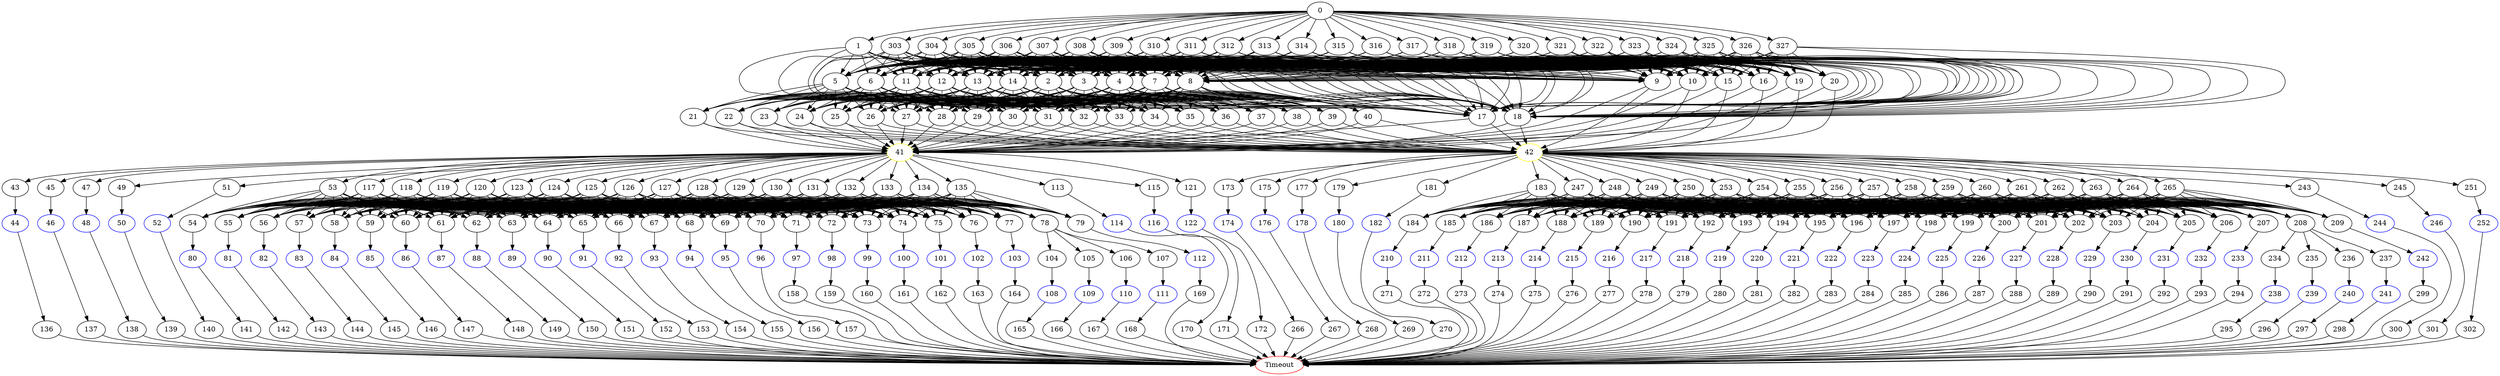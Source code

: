 digraph G {
	0 -> 1;
	0 -> 303;
	0 -> 304;
	0 -> 305;
	0 -> 306;
	0 -> 307;
	0 -> 308;
	0 -> 309;
	0 -> 310;
	0 -> 311;
	0 -> 312;
	0 -> 313;
	0 -> 314;
	0 -> 315;
	0 -> 316;
	0 -> 317;
	0 -> 318;
	0 -> 319;
	0 -> 320;
	0 -> 321;
	0 -> 322;
	0 -> 323;
	0 -> 324;
	0 -> 325;
	0 -> 326;
	0 -> 327;
	1 -> 2;
	1 -> 3;
	1 -> 4;
	1 -> 5;
	1 -> 6;
	1 -> 7;
	1 -> 8;
	1 -> 9;
	1 -> 10;
	1 -> 11;
	1 -> 12;
	1 -> 13;
	1 -> 14;
	1 -> 15;
	1 -> 16;
	1 -> 17;
	1 -> 18;
	1 -> 19;
	1 -> 20;
	2 -> 17;
	2 -> 18;
	2 -> 21;
	2 -> 22;
	2 -> 23;
	2 -> 24;
	2 -> 25;
	2 -> 26;
	2 -> 27;
	2 -> 28;
	2 -> 29;
	2 -> 30;
	2 -> 31;
	2 -> 32;
	2 -> 33;
	2 -> 34;
	2 -> 35;
	2 -> 36;
	2 -> 37;
	2 -> 38;
	2 -> 39;
	2 -> 40;
	3 -> 17;
	3 -> 18;
	3 -> 21;
	3 -> 22;
	3 -> 23;
	3 -> 24;
	3 -> 25;
	3 -> 26;
	3 -> 27;
	3 -> 28;
	3 -> 29;
	3 -> 30;
	3 -> 31;
	3 -> 32;
	3 -> 33;
	3 -> 34;
	3 -> 35;
	3 -> 36;
	3 -> 37;
	3 -> 38;
	3 -> 39;
	3 -> 40;
	4 -> 17;
	4 -> 18;
	4 -> 21;
	4 -> 22;
	4 -> 23;
	4 -> 24;
	4 -> 25;
	4 -> 26;
	4 -> 27;
	4 -> 28;
	4 -> 29;
	4 -> 30;
	4 -> 31;
	4 -> 32;
	4 -> 33;
	4 -> 34;
	4 -> 35;
	4 -> 36;
	4 -> 37;
	4 -> 38;
	4 -> 39;
	4 -> 40;
	5 -> 21;
	5 -> 22;
	5 -> 23;
	5 -> 24;
	5 -> 25;
	5 -> 26;
	5 -> 27;
	5 -> 28;
	5 -> 29;
	5 -> 30;
	5 -> 31;
	5 -> 32;
	5 -> 33;
	5 -> 34;
	5 -> 35;
	5 -> 36;
	5 -> 37;
	5 -> 38;
	5 -> 39;
	5 -> 40;
	6 -> 21;
	6 -> 22;
	6 -> 23;
	6 -> 24;
	6 -> 25;
	6 -> 26;
	6 -> 27;
	6 -> 28;
	6 -> 29;
	6 -> 30;
	6 -> 31;
	6 -> 32;
	6 -> 33;
	6 -> 34;
	6 -> 35;
	6 -> 36;
	6 -> 37;
	6 -> 38;
	6 -> 39;
	6 -> 40;
	7 -> 17;
	7 -> 18;
	7 -> 21;
	7 -> 22;
	7 -> 23;
	7 -> 24;
	7 -> 25;
	7 -> 26;
	7 -> 27;
	7 -> 28;
	7 -> 29;
	7 -> 30;
	7 -> 31;
	7 -> 32;
	7 -> 33;
	7 -> 34;
	7 -> 35;
	7 -> 36;
	7 -> 37;
	7 -> 38;
	7 -> 39;
	7 -> 40;
	8 -> 17;
	8 -> 18;
	8 -> 21;
	8 -> 22;
	8 -> 23;
	8 -> 24;
	8 -> 25;
	8 -> 26;
	8 -> 27;
	8 -> 28;
	8 -> 29;
	8 -> 30;
	8 -> 31;
	8 -> 32;
	8 -> 33;
	8 -> 34;
	8 -> 35;
	8 -> 36;
	8 -> 37;
	8 -> 38;
	8 -> 39;
	8 -> 40;
	9 -> "41";
41 [color=yellow];
	9 -> "42";
42 [color=yellow];
	10 -> "41";
41 [color=yellow];
	10 -> "42";
42 [color=yellow];
	11 -> 21;
	11 -> 22;
	11 -> 23;
	11 -> 24;
	11 -> 25;
	11 -> 26;
	11 -> 27;
	11 -> 28;
	11 -> 29;
	11 -> 30;
	11 -> 31;
	11 -> 32;
	11 -> 33;
	11 -> 34;
	11 -> 35;
	11 -> 36;
	11 -> 37;
	11 -> 38;
	11 -> 39;
	11 -> 40;
	12 -> 21;
	12 -> 22;
	12 -> 23;
	12 -> 24;
	12 -> 25;
	12 -> 26;
	12 -> 27;
	12 -> 28;
	12 -> 29;
	12 -> 30;
	12 -> 31;
	12 -> 32;
	12 -> 33;
	12 -> 34;
	12 -> 35;
	12 -> 36;
	12 -> 37;
	12 -> 38;
	12 -> 39;
	12 -> 40;
	13 -> 21;
	13 -> 22;
	13 -> 23;
	13 -> 24;
	13 -> 25;
	13 -> 26;
	13 -> 27;
	13 -> 28;
	13 -> 29;
	13 -> 30;
	13 -> 31;
	13 -> 32;
	13 -> 33;
	13 -> 34;
	13 -> 35;
	13 -> 36;
	13 -> 37;
	13 -> 38;
	13 -> 39;
	13 -> 40;
	14 -> 21;
	14 -> 22;
	14 -> 23;
	14 -> 24;
	14 -> 25;
	14 -> 26;
	14 -> 27;
	14 -> 28;
	14 -> 29;
	14 -> 30;
	14 -> 31;
	14 -> 32;
	14 -> 33;
	14 -> 34;
	14 -> 35;
	14 -> 36;
	14 -> 37;
	14 -> 38;
	14 -> 39;
	14 -> 40;
	15 -> "41";
41 [color=yellow];
	15 -> "42";
42 [color=yellow];
	16 -> "41";
41 [color=yellow];
	16 -> "42";
42 [color=yellow];
	17 -> "41";
41 [color=yellow];
	17 -> "42";
42 [color=yellow];
	18 -> "41";
41 [color=yellow];
	18 -> "42";
42 [color=yellow];
	19 -> "41";
41 [color=yellow];
	19 -> "42";
42 [color=yellow];
	20 -> "41";
41 [color=yellow];
	20 -> "42";
42 [color=yellow];
	21 -> "41";
41 [color=yellow];
	21 -> "42";
42 [color=yellow];
	22 -> "41";
41 [color=yellow];
	22 -> "42";
42 [color=yellow];
	23 -> "41";
41 [color=yellow];
	23 -> "42";
42 [color=yellow];
	24 -> "41";
41 [color=yellow];
	24 -> "42";
42 [color=yellow];
	25 -> "41";
41 [color=yellow];
	25 -> "42";
42 [color=yellow];
	26 -> "41";
41 [color=yellow];
	26 -> "42";
42 [color=yellow];
	27 -> "41";
41 [color=yellow];
	27 -> "42";
42 [color=yellow];
	28 -> "41";
41 [color=yellow];
	28 -> "42";
42 [color=yellow];
	29 -> "41";
41 [color=yellow];
	29 -> "42";
42 [color=yellow];
	30 -> "41";
41 [color=yellow];
	30 -> "42";
42 [color=yellow];
	31 -> "41";
41 [color=yellow];
	31 -> "42";
42 [color=yellow];
	32 -> "41";
41 [color=yellow];
	32 -> "42";
42 [color=yellow];
	33 -> "41";
41 [color=yellow];
	33 -> "42";
42 [color=yellow];
	34 -> "41";
41 [color=yellow];
	34 -> "42";
42 [color=yellow];
	35 -> "41";
41 [color=yellow];
	35 -> "42";
42 [color=yellow];
	36 -> "41";
41 [color=yellow];
	36 -> "42";
42 [color=yellow];
	37 -> "41";
41 [color=yellow];
	37 -> "42";
42 [color=yellow];
	38 -> "41";
41 [color=yellow];
	38 -> "42";
42 [color=yellow];
	39 -> "41";
41 [color=yellow];
	39 -> "42";
42 [color=yellow];
	40 -> "41";
41 [color=yellow];
	40 -> "42";
42 [color=yellow];
	41 -> 43;
	41 -> 45;
	41 -> 47;
	41 -> 49;
	41 -> 51;
	41 -> 53;
	41 -> 113;
	41 -> 115;
	41 -> 117;
	41 -> 118;
	41 -> 119;
	41 -> 120;
	41 -> 121;
	41 -> 123;
	41 -> 124;
	41 -> 125;
	41 -> 126;
	41 -> 127;
	41 -> 128;
	41 -> 129;
	41 -> 130;
	41 -> 131;
	41 -> 132;
	41 -> 133;
	41 -> 134;
	41 -> 135;
	42 -> 173;
	42 -> 175;
	42 -> 177;
	42 -> 179;
	42 -> 181;
	42 -> 183;
	42 -> 243;
	42 -> 245;
	42 -> 247;
	42 -> 248;
	42 -> 249;
	42 -> 250;
	42 -> 251;
	42 -> 253;
	42 -> 254;
	42 -> 255;
	42 -> 256;
	42 -> 257;
	42 -> 258;
	42 -> 259;
	42 -> 260;
	42 -> 261;
	42 -> 262;
	42 -> 263;
	42 -> 264;
	42 -> 265;
	43 -> "44";
44 [color=blue];
	44 -> 136;
	45 -> "46";
46 [color=blue];
	46 -> 137;
	47 -> "48";
48 [color=blue];
	48 -> 138;
	49 -> "50";
50 [color=blue];
	50 -> 139;
	51 -> "52";
52 [color=blue];
	52 -> 140;
	53 -> 54;
	53 -> 55;
	53 -> 56;
	53 -> 57;
	53 -> 58;
	53 -> 59;
	53 -> 60;
	53 -> 61;
	53 -> 62;
	53 -> 63;
	53 -> 64;
	53 -> 65;
	53 -> 66;
	53 -> 67;
	53 -> 68;
	53 -> 69;
	53 -> 70;
	53 -> 71;
	53 -> 72;
	53 -> 73;
	53 -> 74;
	53 -> 75;
	53 -> 76;
	53 -> 77;
	53 -> 78;
	53 -> 79;
	54 -> "80";
80 [color=blue];
	55 -> "81";
81 [color=blue];
	56 -> "82";
82 [color=blue];
	57 -> "83";
83 [color=blue];
	58 -> "84";
84 [color=blue];
	59 -> "85";
85 [color=blue];
	60 -> "86";
86 [color=blue];
	61 -> "87";
87 [color=blue];
	62 -> "88";
88 [color=blue];
	63 -> "89";
89 [color=blue];
	64 -> "90";
90 [color=blue];
	65 -> "91";
91 [color=blue];
	66 -> "92";
92 [color=blue];
	67 -> "93";
93 [color=blue];
	68 -> "94";
94 [color=blue];
	69 -> "95";
95 [color=blue];
	70 -> "96";
96 [color=blue];
	71 -> "97";
97 [color=blue];
	72 -> "98";
98 [color=blue];
	73 -> "99";
99 [color=blue];
	74 -> "100";
100 [color=blue];
	75 -> "101";
101 [color=blue];
	76 -> "102";
102 [color=blue];
	77 -> "103";
103 [color=blue];
	78 -> 104;
	78 -> 105;
	78 -> 106;
	78 -> 107;
	79 -> "112";
112 [color=blue];
	80 -> 141;
	81 -> 142;
	82 -> 143;
	83 -> 144;
	84 -> 145;
	85 -> 146;
	86 -> 147;
	87 -> 148;
	88 -> 149;
	89 -> 150;
	90 -> 151;
	91 -> 152;
	92 -> 153;
	93 -> 154;
	94 -> 155;
	95 -> 156;
	96 -> 157;
	97 -> 158;
	98 -> 159;
	99 -> 160;
	100 -> 161;
	101 -> 162;
	102 -> 163;
	103 -> 164;
	104 -> "108";
108 [color=blue];
	105 -> "109";
109 [color=blue];
	106 -> "110";
110 [color=blue];
	107 -> "111";
111 [color=blue];
	108 -> 165;
	109 -> 166;
	110 -> 167;
	111 -> 168;
	112 -> 169;
	113 -> "114";
114 [color=blue];
	114 -> 170;
	115 -> "116";
116 [color=blue];
	116 -> 171;
	117 -> 54;
	117 -> 55;
	117 -> 56;
	117 -> 57;
	117 -> 58;
	117 -> 59;
	117 -> 60;
	117 -> 61;
	117 -> 62;
	117 -> 63;
	117 -> 64;
	117 -> 65;
	117 -> 66;
	117 -> 67;
	117 -> 68;
	117 -> 69;
	117 -> 70;
	117 -> 71;
	117 -> 72;
	117 -> 73;
	117 -> 74;
	117 -> 75;
	117 -> 76;
	117 -> 77;
	117 -> 78;
	117 -> 79;
	118 -> 54;
	118 -> 55;
	118 -> 56;
	118 -> 57;
	118 -> 58;
	118 -> 59;
	118 -> 60;
	118 -> 61;
	118 -> 62;
	118 -> 63;
	118 -> 64;
	118 -> 65;
	118 -> 66;
	118 -> 67;
	118 -> 68;
	118 -> 69;
	118 -> 70;
	118 -> 71;
	118 -> 72;
	118 -> 73;
	118 -> 74;
	118 -> 75;
	118 -> 76;
	118 -> 77;
	118 -> 78;
	118 -> 79;
	119 -> 54;
	119 -> 55;
	119 -> 56;
	119 -> 57;
	119 -> 58;
	119 -> 59;
	119 -> 60;
	119 -> 61;
	119 -> 62;
	119 -> 63;
	119 -> 64;
	119 -> 65;
	119 -> 66;
	119 -> 67;
	119 -> 68;
	119 -> 69;
	119 -> 70;
	119 -> 71;
	119 -> 72;
	119 -> 73;
	119 -> 74;
	119 -> 75;
	119 -> 76;
	119 -> 77;
	119 -> 78;
	119 -> 79;
	120 -> 54;
	120 -> 55;
	120 -> 56;
	120 -> 57;
	120 -> 58;
	120 -> 59;
	120 -> 60;
	120 -> 61;
	120 -> 62;
	120 -> 63;
	120 -> 64;
	120 -> 65;
	120 -> 66;
	120 -> 67;
	120 -> 68;
	120 -> 69;
	120 -> 70;
	120 -> 71;
	120 -> 72;
	120 -> 73;
	120 -> 74;
	120 -> 75;
	120 -> 76;
	120 -> 77;
	120 -> 78;
	120 -> 79;
	121 -> "122";
122 [color=blue];
	122 -> 172;
	123 -> 54;
	123 -> 55;
	123 -> 56;
	123 -> 57;
	123 -> 58;
	123 -> 59;
	123 -> 60;
	123 -> 61;
	123 -> 62;
	123 -> 63;
	123 -> 64;
	123 -> 65;
	123 -> 66;
	123 -> 67;
	123 -> 68;
	123 -> 69;
	123 -> 70;
	123 -> 71;
	123 -> 72;
	123 -> 73;
	123 -> 74;
	123 -> 75;
	123 -> 76;
	123 -> 77;
	123 -> 78;
	123 -> 79;
	124 -> 54;
	124 -> 55;
	124 -> 56;
	124 -> 57;
	124 -> 58;
	124 -> 59;
	124 -> 60;
	124 -> 61;
	124 -> 62;
	124 -> 63;
	124 -> 64;
	124 -> 65;
	124 -> 66;
	124 -> 67;
	124 -> 68;
	124 -> 69;
	124 -> 70;
	124 -> 71;
	124 -> 72;
	124 -> 73;
	124 -> 74;
	124 -> 75;
	124 -> 76;
	124 -> 77;
	124 -> 78;
	124 -> 79;
	125 -> 54;
	125 -> 55;
	125 -> 56;
	125 -> 57;
	125 -> 58;
	125 -> 59;
	125 -> 60;
	125 -> 61;
	125 -> 62;
	125 -> 63;
	125 -> 64;
	125 -> 65;
	125 -> 66;
	125 -> 67;
	125 -> 68;
	125 -> 69;
	125 -> 70;
	125 -> 71;
	125 -> 72;
	125 -> 73;
	125 -> 74;
	125 -> 75;
	125 -> 76;
	125 -> 77;
	125 -> 78;
	125 -> 79;
	126 -> 54;
	126 -> 55;
	126 -> 56;
	126 -> 57;
	126 -> 58;
	126 -> 59;
	126 -> 60;
	126 -> 61;
	126 -> 62;
	126 -> 63;
	126 -> 64;
	126 -> 65;
	126 -> 66;
	126 -> 67;
	126 -> 68;
	126 -> 69;
	126 -> 70;
	126 -> 71;
	126 -> 72;
	126 -> 73;
	126 -> 74;
	126 -> 75;
	126 -> 76;
	126 -> 77;
	126 -> 78;
	126 -> 79;
	127 -> 54;
	127 -> 55;
	127 -> 56;
	127 -> 57;
	127 -> 58;
	127 -> 59;
	127 -> 60;
	127 -> 61;
	127 -> 62;
	127 -> 63;
	127 -> 64;
	127 -> 65;
	127 -> 66;
	127 -> 67;
	127 -> 68;
	127 -> 69;
	127 -> 70;
	127 -> 71;
	127 -> 72;
	127 -> 73;
	127 -> 74;
	127 -> 75;
	127 -> 76;
	127 -> 77;
	127 -> 78;
	127 -> 79;
	128 -> 54;
	128 -> 55;
	128 -> 56;
	128 -> 57;
	128 -> 58;
	128 -> 59;
	128 -> 60;
	128 -> 61;
	128 -> 62;
	128 -> 63;
	128 -> 64;
	128 -> 65;
	128 -> 66;
	128 -> 67;
	128 -> 68;
	128 -> 69;
	128 -> 70;
	128 -> 71;
	128 -> 72;
	128 -> 73;
	128 -> 74;
	128 -> 75;
	128 -> 76;
	128 -> 77;
	128 -> 78;
	128 -> 79;
	129 -> 54;
	129 -> 55;
	129 -> 56;
	129 -> 57;
	129 -> 58;
	129 -> 59;
	129 -> 60;
	129 -> 61;
	129 -> 62;
	129 -> 63;
	129 -> 64;
	129 -> 65;
	129 -> 66;
	129 -> 67;
	129 -> 68;
	129 -> 69;
	129 -> 70;
	129 -> 71;
	129 -> 72;
	129 -> 73;
	129 -> 74;
	129 -> 75;
	129 -> 76;
	129 -> 77;
	129 -> 78;
	129 -> 79;
	130 -> 54;
	130 -> 55;
	130 -> 56;
	130 -> 57;
	130 -> 58;
	130 -> 59;
	130 -> 60;
	130 -> 61;
	130 -> 62;
	130 -> 63;
	130 -> 64;
	130 -> 65;
	130 -> 66;
	130 -> 67;
	130 -> 68;
	130 -> 69;
	130 -> 70;
	130 -> 71;
	130 -> 72;
	130 -> 73;
	130 -> 74;
	130 -> 75;
	130 -> 76;
	130 -> 77;
	130 -> 78;
	130 -> 79;
	131 -> 54;
	131 -> 55;
	131 -> 56;
	131 -> 57;
	131 -> 58;
	131 -> 59;
	131 -> 60;
	131 -> 61;
	131 -> 62;
	131 -> 63;
	131 -> 64;
	131 -> 65;
	131 -> 66;
	131 -> 67;
	131 -> 68;
	131 -> 69;
	131 -> 70;
	131 -> 71;
	131 -> 72;
	131 -> 73;
	131 -> 74;
	131 -> 75;
	131 -> 76;
	131 -> 77;
	131 -> 78;
	131 -> 79;
	132 -> 54;
	132 -> 55;
	132 -> 56;
	132 -> 57;
	132 -> 58;
	132 -> 59;
	132 -> 60;
	132 -> 61;
	132 -> 62;
	132 -> 63;
	132 -> 64;
	132 -> 65;
	132 -> 66;
	132 -> 67;
	132 -> 68;
	132 -> 69;
	132 -> 70;
	132 -> 71;
	132 -> 72;
	132 -> 73;
	132 -> 74;
	132 -> 75;
	132 -> 76;
	132 -> 77;
	132 -> 78;
	132 -> 79;
	133 -> 54;
	133 -> 55;
	133 -> 56;
	133 -> 57;
	133 -> 58;
	133 -> 59;
	133 -> 60;
	133 -> 61;
	133 -> 62;
	133 -> 63;
	133 -> 64;
	133 -> 65;
	133 -> 66;
	133 -> 67;
	133 -> 68;
	133 -> 69;
	133 -> 70;
	133 -> 71;
	133 -> 72;
	133 -> 73;
	133 -> 74;
	133 -> 75;
	133 -> 76;
	133 -> 77;
	133 -> 78;
	133 -> 79;
	134 -> 54;
	134 -> 55;
	134 -> 56;
	134 -> 57;
	134 -> 58;
	134 -> 59;
	134 -> 60;
	134 -> 61;
	134 -> 62;
	134 -> 63;
	134 -> 64;
	134 -> 65;
	134 -> 66;
	134 -> 67;
	134 -> 68;
	134 -> 69;
	134 -> 70;
	134 -> 71;
	134 -> 72;
	134 -> 73;
	134 -> 74;
	134 -> 75;
	134 -> 76;
	134 -> 77;
	134 -> 78;
	134 -> 79;
	135 -> 54;
	135 -> 55;
	135 -> 56;
	135 -> 57;
	135 -> 58;
	135 -> 59;
	135 -> 60;
	135 -> 61;
	135 -> 62;
	135 -> 63;
	135 -> 64;
	135 -> 65;
	135 -> 66;
	135 -> 67;
	135 -> 68;
	135 -> 69;
	135 -> 70;
	135 -> 71;
	135 -> 72;
	135 -> 73;
	135 -> 74;
	135 -> 75;
	135 -> 76;
	135 -> 77;
	135 -> 78;
	135 -> 79;
	136 -> "Timeout";
Timeout [color=red];
	137 -> "Timeout";
Timeout [color=red];
	138 -> "Timeout";
Timeout [color=red];
	139 -> "Timeout";
Timeout [color=red];
	140 -> "Timeout";
Timeout [color=red];
	141 -> "Timeout";
Timeout [color=red];
	142 -> "Timeout";
Timeout [color=red];
	143 -> "Timeout";
Timeout [color=red];
	144 -> "Timeout";
Timeout [color=red];
	145 -> "Timeout";
Timeout [color=red];
	146 -> "Timeout";
Timeout [color=red];
	147 -> "Timeout";
Timeout [color=red];
	148 -> "Timeout";
Timeout [color=red];
	149 -> "Timeout";
Timeout [color=red];
	150 -> "Timeout";
Timeout [color=red];
	151 -> "Timeout";
Timeout [color=red];
	152 -> "Timeout";
Timeout [color=red];
	153 -> "Timeout";
Timeout [color=red];
	154 -> "Timeout";
Timeout [color=red];
	155 -> "Timeout";
Timeout [color=red];
	156 -> "Timeout";
Timeout [color=red];
	157 -> "Timeout";
Timeout [color=red];
	158 -> "Timeout";
Timeout [color=red];
	159 -> "Timeout";
Timeout [color=red];
	160 -> "Timeout";
Timeout [color=red];
	161 -> "Timeout";
Timeout [color=red];
	162 -> "Timeout";
Timeout [color=red];
	163 -> "Timeout";
Timeout [color=red];
	164 -> "Timeout";
Timeout [color=red];
	165 -> "Timeout";
Timeout [color=red];
	166 -> "Timeout";
Timeout [color=red];
	167 -> "Timeout";
Timeout [color=red];
	168 -> "Timeout";
Timeout [color=red];
	169 -> "Timeout";
Timeout [color=red];
	170 -> "Timeout";
Timeout [color=red];
	171 -> "Timeout";
Timeout [color=red];
	172 -> "Timeout";
Timeout [color=red];
	173 -> "174";
174 [color=blue];
	174 -> 266;
	175 -> "176";
176 [color=blue];
	176 -> 267;
	177 -> "178";
178 [color=blue];
	178 -> 268;
	179 -> "180";
180 [color=blue];
	180 -> 269;
	181 -> "182";
182 [color=blue];
	182 -> 270;
	183 -> 184;
	183 -> 185;
	183 -> 186;
	183 -> 187;
	183 -> 188;
	183 -> 189;
	183 -> 190;
	183 -> 191;
	183 -> 192;
	183 -> 193;
	183 -> 194;
	183 -> 195;
	183 -> 196;
	183 -> 197;
	183 -> 198;
	183 -> 199;
	183 -> 200;
	183 -> 201;
	183 -> 202;
	183 -> 203;
	183 -> 204;
	183 -> 205;
	183 -> 206;
	183 -> 207;
	183 -> 208;
	183 -> 209;
	184 -> "210";
210 [color=blue];
	185 -> "211";
211 [color=blue];
	186 -> "212";
212 [color=blue];
	187 -> "213";
213 [color=blue];
	188 -> "214";
214 [color=blue];
	189 -> "215";
215 [color=blue];
	190 -> "216";
216 [color=blue];
	191 -> "217";
217 [color=blue];
	192 -> "218";
218 [color=blue];
	193 -> "219";
219 [color=blue];
	194 -> "220";
220 [color=blue];
	195 -> "221";
221 [color=blue];
	196 -> "222";
222 [color=blue];
	197 -> "223";
223 [color=blue];
	198 -> "224";
224 [color=blue];
	199 -> "225";
225 [color=blue];
	200 -> "226";
226 [color=blue];
	201 -> "227";
227 [color=blue];
	202 -> "228";
228 [color=blue];
	203 -> "229";
229 [color=blue];
	204 -> "230";
230 [color=blue];
	205 -> "231";
231 [color=blue];
	206 -> "232";
232 [color=blue];
	207 -> "233";
233 [color=blue];
	208 -> 234;
	208 -> 235;
	208 -> 236;
	208 -> 237;
	209 -> "242";
242 [color=blue];
	210 -> 271;
	211 -> 272;
	212 -> 273;
	213 -> 274;
	214 -> 275;
	215 -> 276;
	216 -> 277;
	217 -> 278;
	218 -> 279;
	219 -> 280;
	220 -> 281;
	221 -> 282;
	222 -> 283;
	223 -> 284;
	224 -> 285;
	225 -> 286;
	226 -> 287;
	227 -> 288;
	228 -> 289;
	229 -> 290;
	230 -> 291;
	231 -> 292;
	232 -> 293;
	233 -> 294;
	234 -> "238";
238 [color=blue];
	235 -> "239";
239 [color=blue];
	236 -> "240";
240 [color=blue];
	237 -> "241";
241 [color=blue];
	238 -> 295;
	239 -> 296;
	240 -> 297;
	241 -> 298;
	242 -> 299;
	243 -> "244";
244 [color=blue];
	244 -> 300;
	245 -> "246";
246 [color=blue];
	246 -> 301;
	247 -> 184;
	247 -> 185;
	247 -> 186;
	247 -> 187;
	247 -> 188;
	247 -> 189;
	247 -> 190;
	247 -> 191;
	247 -> 192;
	247 -> 193;
	247 -> 194;
	247 -> 195;
	247 -> 196;
	247 -> 197;
	247 -> 198;
	247 -> 199;
	247 -> 200;
	247 -> 201;
	247 -> 202;
	247 -> 203;
	247 -> 204;
	247 -> 205;
	247 -> 206;
	247 -> 207;
	247 -> 208;
	247 -> 209;
	248 -> 184;
	248 -> 185;
	248 -> 186;
	248 -> 187;
	248 -> 188;
	248 -> 189;
	248 -> 190;
	248 -> 191;
	248 -> 192;
	248 -> 193;
	248 -> 194;
	248 -> 195;
	248 -> 196;
	248 -> 197;
	248 -> 198;
	248 -> 199;
	248 -> 200;
	248 -> 201;
	248 -> 202;
	248 -> 203;
	248 -> 204;
	248 -> 205;
	248 -> 206;
	248 -> 207;
	248 -> 208;
	248 -> 209;
	249 -> 184;
	249 -> 185;
	249 -> 186;
	249 -> 187;
	249 -> 188;
	249 -> 189;
	249 -> 190;
	249 -> 191;
	249 -> 192;
	249 -> 193;
	249 -> 194;
	249 -> 195;
	249 -> 196;
	249 -> 197;
	249 -> 198;
	249 -> 199;
	249 -> 200;
	249 -> 201;
	249 -> 202;
	249 -> 203;
	249 -> 204;
	249 -> 205;
	249 -> 206;
	249 -> 207;
	249 -> 208;
	249 -> 209;
	250 -> 184;
	250 -> 185;
	250 -> 186;
	250 -> 187;
	250 -> 188;
	250 -> 189;
	250 -> 190;
	250 -> 191;
	250 -> 192;
	250 -> 193;
	250 -> 194;
	250 -> 195;
	250 -> 196;
	250 -> 197;
	250 -> 198;
	250 -> 199;
	250 -> 200;
	250 -> 201;
	250 -> 202;
	250 -> 203;
	250 -> 204;
	250 -> 205;
	250 -> 206;
	250 -> 207;
	250 -> 208;
	250 -> 209;
	251 -> "252";
252 [color=blue];
	252 -> 302;
	253 -> 184;
	253 -> 185;
	253 -> 186;
	253 -> 187;
	253 -> 188;
	253 -> 189;
	253 -> 190;
	253 -> 191;
	253 -> 192;
	253 -> 193;
	253 -> 194;
	253 -> 195;
	253 -> 196;
	253 -> 197;
	253 -> 198;
	253 -> 199;
	253 -> 200;
	253 -> 201;
	253 -> 202;
	253 -> 203;
	253 -> 204;
	253 -> 205;
	253 -> 206;
	253 -> 207;
	253 -> 208;
	253 -> 209;
	254 -> 184;
	254 -> 185;
	254 -> 186;
	254 -> 187;
	254 -> 188;
	254 -> 189;
	254 -> 190;
	254 -> 191;
	254 -> 192;
	254 -> 193;
	254 -> 194;
	254 -> 195;
	254 -> 196;
	254 -> 197;
	254 -> 198;
	254 -> 199;
	254 -> 200;
	254 -> 201;
	254 -> 202;
	254 -> 203;
	254 -> 204;
	254 -> 205;
	254 -> 206;
	254 -> 207;
	254 -> 208;
	254 -> 209;
	255 -> 184;
	255 -> 185;
	255 -> 186;
	255 -> 187;
	255 -> 188;
	255 -> 189;
	255 -> 190;
	255 -> 191;
	255 -> 192;
	255 -> 193;
	255 -> 194;
	255 -> 195;
	255 -> 196;
	255 -> 197;
	255 -> 198;
	255 -> 199;
	255 -> 200;
	255 -> 201;
	255 -> 202;
	255 -> 203;
	255 -> 204;
	255 -> 205;
	255 -> 206;
	255 -> 207;
	255 -> 208;
	255 -> 209;
	256 -> 184;
	256 -> 185;
	256 -> 186;
	256 -> 187;
	256 -> 188;
	256 -> 189;
	256 -> 190;
	256 -> 191;
	256 -> 192;
	256 -> 193;
	256 -> 194;
	256 -> 195;
	256 -> 196;
	256 -> 197;
	256 -> 198;
	256 -> 199;
	256 -> 200;
	256 -> 201;
	256 -> 202;
	256 -> 203;
	256 -> 204;
	256 -> 205;
	256 -> 206;
	256 -> 207;
	256 -> 208;
	256 -> 209;
	257 -> 184;
	257 -> 185;
	257 -> 186;
	257 -> 187;
	257 -> 188;
	257 -> 189;
	257 -> 190;
	257 -> 191;
	257 -> 192;
	257 -> 193;
	257 -> 194;
	257 -> 195;
	257 -> 196;
	257 -> 197;
	257 -> 198;
	257 -> 199;
	257 -> 200;
	257 -> 201;
	257 -> 202;
	257 -> 203;
	257 -> 204;
	257 -> 205;
	257 -> 206;
	257 -> 207;
	257 -> 208;
	257 -> 209;
	258 -> 184;
	258 -> 185;
	258 -> 186;
	258 -> 187;
	258 -> 188;
	258 -> 189;
	258 -> 190;
	258 -> 191;
	258 -> 192;
	258 -> 193;
	258 -> 194;
	258 -> 195;
	258 -> 196;
	258 -> 197;
	258 -> 198;
	258 -> 199;
	258 -> 200;
	258 -> 201;
	258 -> 202;
	258 -> 203;
	258 -> 204;
	258 -> 205;
	258 -> 206;
	258 -> 207;
	258 -> 208;
	258 -> 209;
	259 -> 184;
	259 -> 185;
	259 -> 186;
	259 -> 187;
	259 -> 188;
	259 -> 189;
	259 -> 190;
	259 -> 191;
	259 -> 192;
	259 -> 193;
	259 -> 194;
	259 -> 195;
	259 -> 196;
	259 -> 197;
	259 -> 198;
	259 -> 199;
	259 -> 200;
	259 -> 201;
	259 -> 202;
	259 -> 203;
	259 -> 204;
	259 -> 205;
	259 -> 206;
	259 -> 207;
	259 -> 208;
	259 -> 209;
	260 -> 184;
	260 -> 185;
	260 -> 186;
	260 -> 187;
	260 -> 188;
	260 -> 189;
	260 -> 190;
	260 -> 191;
	260 -> 192;
	260 -> 193;
	260 -> 194;
	260 -> 195;
	260 -> 196;
	260 -> 197;
	260 -> 198;
	260 -> 199;
	260 -> 200;
	260 -> 201;
	260 -> 202;
	260 -> 203;
	260 -> 204;
	260 -> 205;
	260 -> 206;
	260 -> 207;
	260 -> 208;
	260 -> 209;
	261 -> 184;
	261 -> 185;
	261 -> 186;
	261 -> 187;
	261 -> 188;
	261 -> 189;
	261 -> 190;
	261 -> 191;
	261 -> 192;
	261 -> 193;
	261 -> 194;
	261 -> 195;
	261 -> 196;
	261 -> 197;
	261 -> 198;
	261 -> 199;
	261 -> 200;
	261 -> 201;
	261 -> 202;
	261 -> 203;
	261 -> 204;
	261 -> 205;
	261 -> 206;
	261 -> 207;
	261 -> 208;
	261 -> 209;
	262 -> 184;
	262 -> 185;
	262 -> 186;
	262 -> 187;
	262 -> 188;
	262 -> 189;
	262 -> 190;
	262 -> 191;
	262 -> 192;
	262 -> 193;
	262 -> 194;
	262 -> 195;
	262 -> 196;
	262 -> 197;
	262 -> 198;
	262 -> 199;
	262 -> 200;
	262 -> 201;
	262 -> 202;
	262 -> 203;
	262 -> 204;
	262 -> 205;
	262 -> 206;
	262 -> 207;
	262 -> 208;
	262 -> 209;
	263 -> 184;
	263 -> 185;
	263 -> 186;
	263 -> 187;
	263 -> 188;
	263 -> 189;
	263 -> 190;
	263 -> 191;
	263 -> 192;
	263 -> 193;
	263 -> 194;
	263 -> 195;
	263 -> 196;
	263 -> 197;
	263 -> 198;
	263 -> 199;
	263 -> 200;
	263 -> 201;
	263 -> 202;
	263 -> 203;
	263 -> 204;
	263 -> 205;
	263 -> 206;
	263 -> 207;
	263 -> 208;
	263 -> 209;
	264 -> 184;
	264 -> 185;
	264 -> 186;
	264 -> 187;
	264 -> 188;
	264 -> 189;
	264 -> 190;
	264 -> 191;
	264 -> 192;
	264 -> 193;
	264 -> 194;
	264 -> 195;
	264 -> 196;
	264 -> 197;
	264 -> 198;
	264 -> 199;
	264 -> 200;
	264 -> 201;
	264 -> 202;
	264 -> 203;
	264 -> 204;
	264 -> 205;
	264 -> 206;
	264 -> 207;
	264 -> 208;
	264 -> 209;
	265 -> 184;
	265 -> 185;
	265 -> 186;
	265 -> 187;
	265 -> 188;
	265 -> 189;
	265 -> 190;
	265 -> 191;
	265 -> 192;
	265 -> 193;
	265 -> 194;
	265 -> 195;
	265 -> 196;
	265 -> 197;
	265 -> 198;
	265 -> 199;
	265 -> 200;
	265 -> 201;
	265 -> 202;
	265 -> 203;
	265 -> 204;
	265 -> 205;
	265 -> 206;
	265 -> 207;
	265 -> 208;
	265 -> 209;
	266 -> "Timeout";
Timeout [color=red];
	267 -> "Timeout";
Timeout [color=red];
	268 -> "Timeout";
Timeout [color=red];
	269 -> "Timeout";
Timeout [color=red];
	270 -> "Timeout";
Timeout [color=red];
	271 -> "Timeout";
Timeout [color=red];
	272 -> "Timeout";
Timeout [color=red];
	273 -> "Timeout";
Timeout [color=red];
	274 -> "Timeout";
Timeout [color=red];
	275 -> "Timeout";
Timeout [color=red];
	276 -> "Timeout";
Timeout [color=red];
	277 -> "Timeout";
Timeout [color=red];
	278 -> "Timeout";
Timeout [color=red];
	279 -> "Timeout";
Timeout [color=red];
	280 -> "Timeout";
Timeout [color=red];
	281 -> "Timeout";
Timeout [color=red];
	282 -> "Timeout";
Timeout [color=red];
	283 -> "Timeout";
Timeout [color=red];
	284 -> "Timeout";
Timeout [color=red];
	285 -> "Timeout";
Timeout [color=red];
	286 -> "Timeout";
Timeout [color=red];
	287 -> "Timeout";
Timeout [color=red];
	288 -> "Timeout";
Timeout [color=red];
	289 -> "Timeout";
Timeout [color=red];
	290 -> "Timeout";
Timeout [color=red];
	291 -> "Timeout";
Timeout [color=red];
	292 -> "Timeout";
Timeout [color=red];
	293 -> "Timeout";
Timeout [color=red];
	294 -> "Timeout";
Timeout [color=red];
	295 -> "Timeout";
Timeout [color=red];
	296 -> "Timeout";
Timeout [color=red];
	297 -> "Timeout";
Timeout [color=red];
	298 -> "Timeout";
Timeout [color=red];
	299 -> "Timeout";
Timeout [color=red];
	300 -> "Timeout";
Timeout [color=red];
	301 -> "Timeout";
Timeout [color=red];
	302 -> "Timeout";
Timeout [color=red];
	303 -> 2;
	303 -> 3;
	303 -> 4;
	303 -> 5;
	303 -> 6;
	303 -> 7;
	303 -> 8;
	303 -> 9;
	303 -> 10;
	303 -> 11;
	303 -> 12;
	303 -> 13;
	303 -> 14;
	303 -> 15;
	303 -> 16;
	303 -> 17;
	303 -> 18;
	303 -> 19;
	303 -> 20;
	304 -> 2;
	304 -> 3;
	304 -> 4;
	304 -> 5;
	304 -> 6;
	304 -> 7;
	304 -> 8;
	304 -> 9;
	304 -> 10;
	304 -> 11;
	304 -> 12;
	304 -> 13;
	304 -> 14;
	304 -> 15;
	304 -> 16;
	304 -> 17;
	304 -> 18;
	304 -> 19;
	304 -> 20;
	305 -> 2;
	305 -> 3;
	305 -> 4;
	305 -> 5;
	305 -> 6;
	305 -> 7;
	305 -> 8;
	305 -> 9;
	305 -> 10;
	305 -> 11;
	305 -> 12;
	305 -> 13;
	305 -> 14;
	305 -> 15;
	305 -> 16;
	305 -> 17;
	305 -> 18;
	305 -> 19;
	305 -> 20;
	306 -> 2;
	306 -> 3;
	306 -> 4;
	306 -> 5;
	306 -> 6;
	306 -> 7;
	306 -> 8;
	306 -> 9;
	306 -> 10;
	306 -> 11;
	306 -> 12;
	306 -> 13;
	306 -> 14;
	306 -> 15;
	306 -> 16;
	306 -> 17;
	306 -> 18;
	306 -> 19;
	306 -> 20;
	307 -> 2;
	307 -> 3;
	307 -> 4;
	307 -> 5;
	307 -> 6;
	307 -> 7;
	307 -> 8;
	307 -> 9;
	307 -> 10;
	307 -> 11;
	307 -> 12;
	307 -> 13;
	307 -> 14;
	307 -> 15;
	307 -> 16;
	307 -> 17;
	307 -> 18;
	307 -> 19;
	307 -> 20;
	308 -> 2;
	308 -> 3;
	308 -> 4;
	308 -> 5;
	308 -> 6;
	308 -> 7;
	308 -> 8;
	308 -> 9;
	308 -> 10;
	308 -> 11;
	308 -> 12;
	308 -> 13;
	308 -> 14;
	308 -> 15;
	308 -> 16;
	308 -> 17;
	308 -> 18;
	308 -> 19;
	308 -> 20;
	309 -> 2;
	309 -> 3;
	309 -> 4;
	309 -> 5;
	309 -> 6;
	309 -> 7;
	309 -> 8;
	309 -> 9;
	309 -> 10;
	309 -> 11;
	309 -> 12;
	309 -> 13;
	309 -> 14;
	309 -> 15;
	309 -> 16;
	309 -> 17;
	309 -> 18;
	309 -> 19;
	309 -> 20;
	310 -> 2;
	310 -> 3;
	310 -> 4;
	310 -> 5;
	310 -> 6;
	310 -> 7;
	310 -> 8;
	310 -> 9;
	310 -> 10;
	310 -> 11;
	310 -> 12;
	310 -> 13;
	310 -> 14;
	310 -> 15;
	310 -> 16;
	310 -> 17;
	310 -> 18;
	310 -> 19;
	310 -> 20;
	311 -> 2;
	311 -> 3;
	311 -> 4;
	311 -> 5;
	311 -> 6;
	311 -> 7;
	311 -> 8;
	311 -> 9;
	311 -> 10;
	311 -> 11;
	311 -> 12;
	311 -> 13;
	311 -> 14;
	311 -> 15;
	311 -> 16;
	311 -> 17;
	311 -> 18;
	311 -> 19;
	311 -> 20;
	312 -> 2;
	312 -> 3;
	312 -> 4;
	312 -> 5;
	312 -> 6;
	312 -> 7;
	312 -> 8;
	312 -> 9;
	312 -> 10;
	312 -> 11;
	312 -> 12;
	312 -> 13;
	312 -> 14;
	312 -> 15;
	312 -> 16;
	312 -> 17;
	312 -> 18;
	312 -> 19;
	312 -> 20;
	313 -> 2;
	313 -> 3;
	313 -> 4;
	313 -> 5;
	313 -> 6;
	313 -> 7;
	313 -> 8;
	313 -> 9;
	313 -> 10;
	313 -> 11;
	313 -> 12;
	313 -> 13;
	313 -> 14;
	313 -> 15;
	313 -> 16;
	313 -> 17;
	313 -> 18;
	313 -> 19;
	313 -> 20;
	314 -> 2;
	314 -> 3;
	314 -> 4;
	314 -> 5;
	314 -> 6;
	314 -> 7;
	314 -> 8;
	314 -> 9;
	314 -> 10;
	314 -> 11;
	314 -> 12;
	314 -> 13;
	314 -> 14;
	314 -> 15;
	314 -> 16;
	314 -> 17;
	314 -> 18;
	314 -> 19;
	314 -> 20;
	315 -> 2;
	315 -> 3;
	315 -> 4;
	315 -> 5;
	315 -> 6;
	315 -> 7;
	315 -> 8;
	315 -> 9;
	315 -> 10;
	315 -> 11;
	315 -> 12;
	315 -> 13;
	315 -> 14;
	315 -> 15;
	315 -> 16;
	315 -> 17;
	315 -> 18;
	315 -> 19;
	315 -> 20;
	316 -> 2;
	316 -> 3;
	316 -> 4;
	316 -> 5;
	316 -> 6;
	316 -> 7;
	316 -> 8;
	316 -> 9;
	316 -> 10;
	316 -> 11;
	316 -> 12;
	316 -> 13;
	316 -> 14;
	316 -> 15;
	316 -> 16;
	316 -> 17;
	316 -> 18;
	316 -> 19;
	316 -> 20;
	317 -> 2;
	317 -> 3;
	317 -> 4;
	317 -> 5;
	317 -> 6;
	317 -> 7;
	317 -> 8;
	317 -> 9;
	317 -> 10;
	317 -> 11;
	317 -> 12;
	317 -> 13;
	317 -> 14;
	317 -> 15;
	317 -> 16;
	317 -> 17;
	317 -> 18;
	317 -> 19;
	317 -> 20;
	318 -> 2;
	318 -> 3;
	318 -> 4;
	318 -> 5;
	318 -> 6;
	318 -> 7;
	318 -> 8;
	318 -> 9;
	318 -> 10;
	318 -> 11;
	318 -> 12;
	318 -> 13;
	318 -> 14;
	318 -> 15;
	318 -> 16;
	318 -> 17;
	318 -> 18;
	318 -> 19;
	318 -> 20;
	319 -> 2;
	319 -> 3;
	319 -> 4;
	319 -> 5;
	319 -> 6;
	319 -> 7;
	319 -> 8;
	319 -> 9;
	319 -> 10;
	319 -> 11;
	319 -> 12;
	319 -> 13;
	319 -> 14;
	319 -> 15;
	319 -> 16;
	319 -> 17;
	319 -> 18;
	319 -> 19;
	319 -> 20;
	320 -> 2;
	320 -> 3;
	320 -> 4;
	320 -> 5;
	320 -> 6;
	320 -> 7;
	320 -> 8;
	320 -> 9;
	320 -> 10;
	320 -> 11;
	320 -> 12;
	320 -> 13;
	320 -> 14;
	320 -> 15;
	320 -> 16;
	320 -> 17;
	320 -> 18;
	320 -> 19;
	320 -> 20;
	321 -> 2;
	321 -> 3;
	321 -> 4;
	321 -> 5;
	321 -> 6;
	321 -> 7;
	321 -> 8;
	321 -> 9;
	321 -> 10;
	321 -> 11;
	321 -> 12;
	321 -> 13;
	321 -> 14;
	321 -> 15;
	321 -> 16;
	321 -> 17;
	321 -> 18;
	321 -> 19;
	321 -> 20;
	322 -> 2;
	322 -> 3;
	322 -> 4;
	322 -> 5;
	322 -> 6;
	322 -> 7;
	322 -> 8;
	322 -> 9;
	322 -> 10;
	322 -> 11;
	322 -> 12;
	322 -> 13;
	322 -> 14;
	322 -> 15;
	322 -> 16;
	322 -> 17;
	322 -> 18;
	322 -> 19;
	322 -> 20;
	323 -> 2;
	323 -> 3;
	323 -> 4;
	323 -> 5;
	323 -> 6;
	323 -> 7;
	323 -> 8;
	323 -> 9;
	323 -> 10;
	323 -> 11;
	323 -> 12;
	323 -> 13;
	323 -> 14;
	323 -> 15;
	323 -> 16;
	323 -> 17;
	323 -> 18;
	323 -> 19;
	323 -> 20;
	324 -> 2;
	324 -> 3;
	324 -> 4;
	324 -> 5;
	324 -> 6;
	324 -> 7;
	324 -> 8;
	324 -> 9;
	324 -> 10;
	324 -> 11;
	324 -> 12;
	324 -> 13;
	324 -> 14;
	324 -> 15;
	324 -> 16;
	324 -> 17;
	324 -> 18;
	324 -> 19;
	324 -> 20;
	325 -> 2;
	325 -> 3;
	325 -> 4;
	325 -> 5;
	325 -> 6;
	325 -> 7;
	325 -> 8;
	325 -> 9;
	325 -> 10;
	325 -> 11;
	325 -> 12;
	325 -> 13;
	325 -> 14;
	325 -> 15;
	325 -> 16;
	325 -> 17;
	325 -> 18;
	325 -> 19;
	325 -> 20;
	326 -> 2;
	326 -> 3;
	326 -> 4;
	326 -> 5;
	326 -> 6;
	326 -> 7;
	326 -> 8;
	326 -> 9;
	326 -> 10;
	326 -> 11;
	326 -> 12;
	326 -> 13;
	326 -> 14;
	326 -> 15;
	326 -> 16;
	326 -> 17;
	326 -> 18;
	326 -> 19;
	326 -> 20;
	327 -> 2;
	327 -> 3;
	327 -> 4;
	327 -> 5;
	327 -> 6;
	327 -> 7;
	327 -> 8;
	327 -> 9;
	327 -> 10;
	327 -> 11;
	327 -> 12;
	327 -> 13;
	327 -> 14;
	327 -> 15;
	327 -> 16;
	327 -> 17;
	327 -> 18;
	327 -> 19;
	327 -> 20;
}